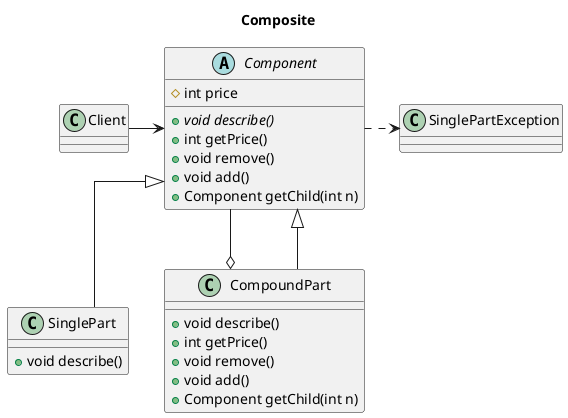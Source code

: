 @startuml

title Composite
abstract class Component{
    # int price
    + {abstract} void describe()
    + int getPrice()
    + void remove()
    + void add()
    + Component getChild(int n)
}

class SinglePart{
    + void describe()
}

class CompoundPart{
    + void describe()
    + int getPrice()
    + void remove()
    + void add()
    + Component getChild(int n)
}

class SinglePartException{
}

class Сlient{

}

Сlient -right-> Component

skinparam linetype ortho
Component .right.> SinglePartException
CompoundPart o--up Component
Component <|--down SinglePart
Component <|--down CompoundPart

@enduml
